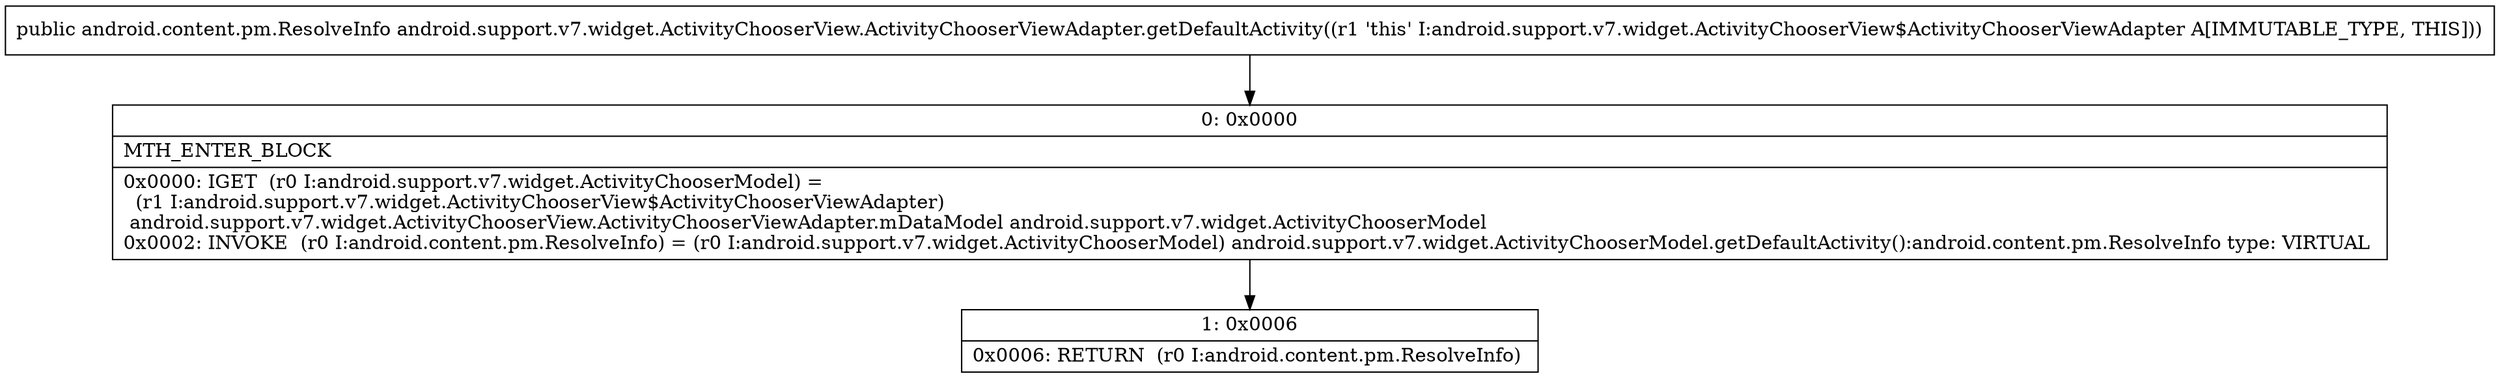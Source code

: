 digraph "CFG forandroid.support.v7.widget.ActivityChooserView.ActivityChooserViewAdapter.getDefaultActivity()Landroid\/content\/pm\/ResolveInfo;" {
Node_0 [shape=record,label="{0\:\ 0x0000|MTH_ENTER_BLOCK\l|0x0000: IGET  (r0 I:android.support.v7.widget.ActivityChooserModel) = \l  (r1 I:android.support.v7.widget.ActivityChooserView$ActivityChooserViewAdapter)\l android.support.v7.widget.ActivityChooserView.ActivityChooserViewAdapter.mDataModel android.support.v7.widget.ActivityChooserModel \l0x0002: INVOKE  (r0 I:android.content.pm.ResolveInfo) = (r0 I:android.support.v7.widget.ActivityChooserModel) android.support.v7.widget.ActivityChooserModel.getDefaultActivity():android.content.pm.ResolveInfo type: VIRTUAL \l}"];
Node_1 [shape=record,label="{1\:\ 0x0006|0x0006: RETURN  (r0 I:android.content.pm.ResolveInfo) \l}"];
MethodNode[shape=record,label="{public android.content.pm.ResolveInfo android.support.v7.widget.ActivityChooserView.ActivityChooserViewAdapter.getDefaultActivity((r1 'this' I:android.support.v7.widget.ActivityChooserView$ActivityChooserViewAdapter A[IMMUTABLE_TYPE, THIS])) }"];
MethodNode -> Node_0;
Node_0 -> Node_1;
}

